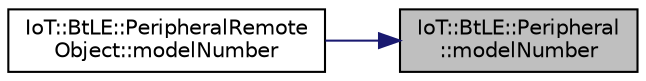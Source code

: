 digraph "IoT::BtLE::Peripheral::modelNumber"
{
 // LATEX_PDF_SIZE
  edge [fontname="Helvetica",fontsize="10",labelfontname="Helvetica",labelfontsize="10"];
  node [fontname="Helvetica",fontsize="10",shape=record];
  rankdir="RL";
  Node1 [label="IoT::BtLE::Peripheral\l::modelNumber",height=0.2,width=0.4,color="black", fillcolor="grey75", style="filled", fontcolor="black",tooltip="Returns the peripheral's manufacturer name obtained from the Device Information service."];
  Node1 -> Node2 [dir="back",color="midnightblue",fontsize="10",style="solid"];
  Node2 [label="IoT::BtLE::PeripheralRemote\lObject::modelNumber",height=0.2,width=0.4,color="black", fillcolor="white", style="filled",URL="$classIoT_1_1BtLE_1_1PeripheralRemoteObject.html#ab6f702e431b6f0ee130490d3a7924eec",tooltip="Returns the peripheral's manufacturer name obtained from the Device Information service."];
}
